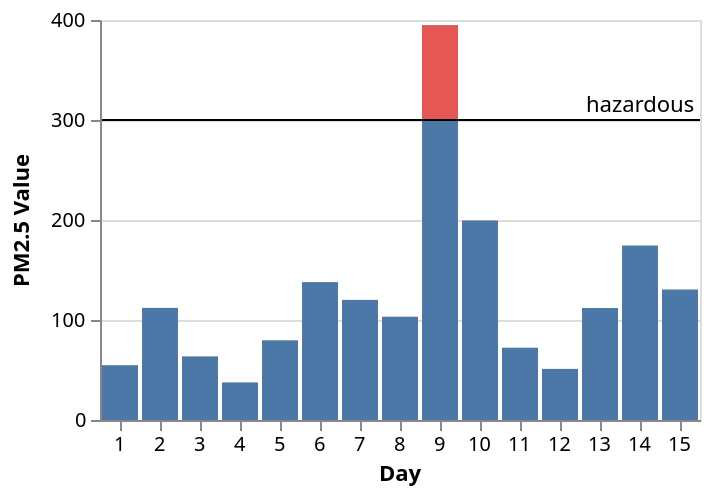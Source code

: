 {
  "$schema": "https://vega.github.io/schema/vega/v4.json",
  "description": "The PM2.5 value of Beijing observed 15 days, highlighting the days when PM2.5 level is hazardous to human health. Data source https://chartaccent.github.io/chartaccent.html",
  "autosize": "pad",
  "padding": 5,
  "height": 200,
  "style": "cell",
  "data": [
    {
      "name": "source_0",
      "values": [
        {"Day": 1, "Value": 54.8},
        {"Day": 2, "Value": 112.1},
        {"Day": 3, "Value": 63.6},
        {"Day": 4, "Value": 37.6},
        {"Day": 5, "Value": 79.7},
        {"Day": 6, "Value": 137.9},
        {"Day": 7, "Value": 120.1},
        {"Day": 8, "Value": 103.3},
        {"Day": 9, "Value": 394.8},
        {"Day": 10, "Value": 199.5},
        {"Day": 11, "Value": 72.3},
        {"Day": 12, "Value": 51.1},
        {"Day": 13, "Value": 112},
        {"Day": 14, "Value": 174.5},
        {"Day": 15, "Value": 130.5}
      ]
    },
    {
      "name": "source_1",
      "values": [{"ThresholdValue": 300, "Threshold": "hazardous"}]
    },
    {
      "name": "data_1",
      "source": "source_0",
      "transform": [
        {"type": "filter", "expr": "datum.Value >= 300"},
        {"type": "formula", "expr": "300", "as": "baseline"}
      ]
    }
  ],
  "signals": [
    {"name": "x_step", "value": 20},
    {
      "name": "width",
      "update": "bandspace(domain('x').length, 0.1, 0.05) * x_step"
    }
  ],
  "marks": [
    {
      "name": "layer_0_layer_0_marks",
      "type": "rect",
      "style": ["bar"],
      "from": {"data": "source_0"},
      "encode": {
        "update": {
          "fill": [
            {
              "test": "datum[\"Value\"] === null || isNaN(datum[\"Value\"])",
              "value": null
            },
            {"value": "#4c78a8"}
          ],
          "tooltip": {
            "signal": "{\"Day\": ''+datum[\"Day\"], \"Value\": format(datum[\"Value\"], \"\")}"
          },
          "x": {"scale": "x", "field": "Day"},
          "width": {"scale": "x", "band": true},
          "y": {"scale": "y", "field": "Value"},
          "y2": {"scale": "y", "value": 0}
        }
      }
    },
    {
      "name": "layer_0_layer_1_marks",
      "type": "rect",
      "style": ["bar"],
      "from": {"data": "data_1"},
      "encode": {
        "update": {
          "fill": [
            {
              "test": "datum[\"baseline\"] === null || isNaN(datum[\"baseline\"])",
              "value": null
            },
            {"value": "#e45755"}
          ],
          "tooltip": {
            "signal": "{\"Day\": ''+datum[\"Day\"], \"baseline\": format(datum[\"baseline\"], \"\"), \"Value\": format(datum[\"Value\"], \"\")}"
          },
          "x": {"scale": "x", "field": "Day"},
          "width": {"scale": "x", "band": true},
          "y": {"scale": "y", "field": "baseline"},
          "y2": {"scale": "y", "field": "Value"}
        }
      }
    },
    {
      "name": "layer_1_layer_0_marks",
      "type": "rule",
      "style": ["rule"],
      "from": {"data": "source_1"},
      "encode": {
        "update": {
          "stroke": [
            {
              "test": "datum[\"ThresholdValue\"] === null || isNaN(datum[\"ThresholdValue\"])",
              "value": null
            },
            {"value": "black"}
          ],
          "tooltip": {
            "signal": "{\"ThresholdValue\": format(datum[\"ThresholdValue\"], \"\")}"
          },
          "x": {"value": 0},
          "y": {"scale": "y", "field": "ThresholdValue"},
          "x2": {"field": {"group": "width"}}
        }
      }
    },
    {
      "name": "layer_1_layer_1_marks",
      "type": "text",
      "style": ["text"],
      "from": {"data": "source_1"},
      "encode": {
        "update": {
          "align": {"value": "right"},
          "dx": {"value": -2},
          "dy": {"value": -4},
          "fill": [
            {
              "test": "datum[\"ThresholdValue\"] === null || isNaN(datum[\"ThresholdValue\"])",
              "value": null
            },
            {"value": "black"}
          ],
          "tooltip": {
            "signal": "{\"PM2.5 Value\": format(datum[\"ThresholdValue\"], \"\"), \"Threshold\": ''+datum[\"Threshold\"]}"
          },
          "x": {"field": {"group": "width"}},
          "y": {"scale": "y", "field": "ThresholdValue"},
          "text": {"signal": "''+datum[\"Threshold\"]"}
        }
      }
    }
  ],
  "scales": [
    {
      "name": "x",
      "type": "band",
      "domain": {
        "fields": [
          {"data": "source_0", "field": "Day"},
          {"data": "data_1", "field": "Day"}
        ],
        "sort": true
      },
      "range": {"step": {"signal": "x_step"}},
      "paddingInner": 0.1,
      "paddingOuter": 0.05
    },
    {
      "name": "y",
      "type": "linear",
      "domain": {
        "fields": [
          {"data": "source_0", "field": "Value"},
          {"data": "data_1", "field": "baseline"},
          {"data": "data_1", "field": "Value"},
          {"data": "source_1", "field": "ThresholdValue"}
        ]
      },
      "range": [{"signal": "height"}, 0],
      "nice": true,
      "zero": true
    }
  ],
  "axes": [
    {
      "scale": "x",
      "orient": "bottom",
      "grid": false,
      "title": "Day",
      "labelAngle": 0,
      "labelAlign": "center",
      "labelBaseline": "top",
      "labelOverlap": true,
      "zindex": 1
    },
    {
      "scale": "y",
      "orient": "left",
      "grid": false,
      "title": "PM2.5 Value",
      "labelOverlap": true,
      "tickCount": {"signal": "ceil(height/40)"},
      "zindex": 1
    },
    {
      "scale": "y",
      "orient": "left",
      "gridScale": "x",
      "grid": true,
      "tickCount": {"signal": "ceil(height/40)"},
      "domain": false,
      "labels": false,
      "maxExtent": 0,
      "minExtent": 0,
      "ticks": false,
      "zindex": 0
    }
  ],
  "config": {"axisY": {"minExtent": 30}}
}
